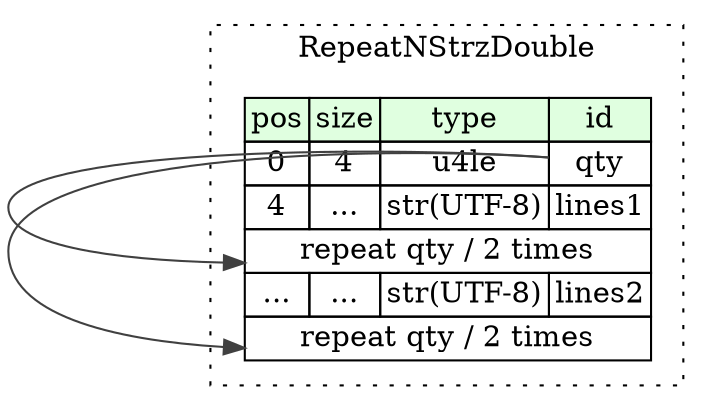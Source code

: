 digraph {
	rankdir=LR;
	node [shape=plaintext];
	subgraph cluster__repeat_n_strz_double {
		label="RepeatNStrzDouble";
		graph[style=dotted];

		repeat_n_strz_double__seq [label=<<TABLE BORDER="0" CELLBORDER="1" CELLSPACING="0">
			<TR><TD BGCOLOR="#E0FFE0">pos</TD><TD BGCOLOR="#E0FFE0">size</TD><TD BGCOLOR="#E0FFE0">type</TD><TD BGCOLOR="#E0FFE0">id</TD></TR>
			<TR><TD PORT="qty_pos">0</TD><TD PORT="qty_size">4</TD><TD>u4le</TD><TD PORT="qty_type">qty</TD></TR>
			<TR><TD PORT="lines1_pos">4</TD><TD PORT="lines1_size">...</TD><TD>str(UTF-8)</TD><TD PORT="lines1_type">lines1</TD></TR>
			<TR><TD COLSPAN="4" PORT="lines1__repeat">repeat qty / 2 times</TD></TR>
			<TR><TD PORT="lines2_pos">...</TD><TD PORT="lines2_size">...</TD><TD>str(UTF-8)</TD><TD PORT="lines2_type">lines2</TD></TR>
			<TR><TD COLSPAN="4" PORT="lines2__repeat">repeat qty / 2 times</TD></TR>
		</TABLE>>];
	}
	repeat_n_strz_double__seq:qty_type -> repeat_n_strz_double__seq:lines1__repeat [color="#404040"];
	repeat_n_strz_double__seq:qty_type -> repeat_n_strz_double__seq:lines2__repeat [color="#404040"];
}
